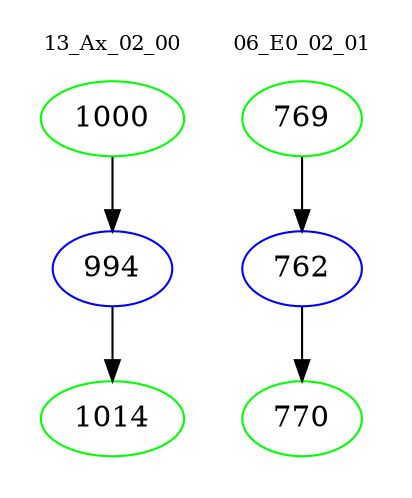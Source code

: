 digraph{
subgraph cluster_0 {
color = white
label = "13_Ax_02_00";
fontsize=10;
T0_1000 [label="1000", color="green"]
T0_1000 -> T0_994 [color="black"]
T0_994 [label="994", color="blue"]
T0_994 -> T0_1014 [color="black"]
T0_1014 [label="1014", color="green"]
}
subgraph cluster_1 {
color = white
label = "06_E0_02_01";
fontsize=10;
T1_769 [label="769", color="green"]
T1_769 -> T1_762 [color="black"]
T1_762 [label="762", color="blue"]
T1_762 -> T1_770 [color="black"]
T1_770 [label="770", color="green"]
}
}
